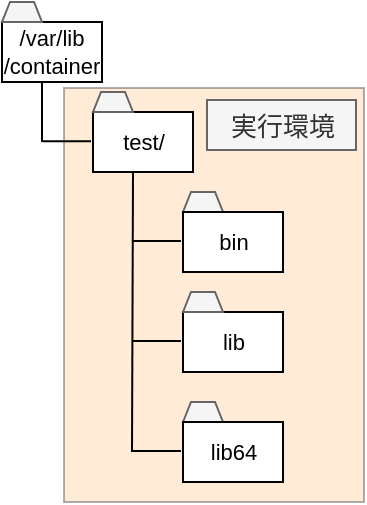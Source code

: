<mxfile version="12.5.5" type="github">
  <diagram id="laQQ3qd4uRu_aECLLki4" name="ページ1">
    <mxGraphModel dx="862" dy="401" grid="1" gridSize="10" guides="1" tooltips="1" connect="1" arrows="1" fold="1" page="1" pageScale="1" pageWidth="690" pageHeight="980" math="0" shadow="0">
      <root>
        <mxCell id="0"/>
        <mxCell id="1" parent="0"/>
        <mxCell id="qGNr-YGiCR4AfSr9Ev_0-1" value="" style="rounded=0;whiteSpace=wrap;html=1;fontFamily=Helvetica;fontSize=13;fillColor=#ffcc99;strokeColor=#36393d;opacity=40;" vertex="1" parent="1">
          <mxGeometry x="191" y="233" width="150" height="207" as="geometry"/>
        </mxCell>
        <mxCell id="qGNr-YGiCR4AfSr9Ev_0-2" value="" style="group;fontSize=11;" vertex="1" connectable="0" parent="1">
          <mxGeometry x="160" y="190" width="60" height="50" as="geometry"/>
        </mxCell>
        <mxCell id="qGNr-YGiCR4AfSr9Ev_0-3" value="" style="group;fontSize=11;" vertex="1" connectable="0" parent="qGNr-YGiCR4AfSr9Ev_0-2">
          <mxGeometry width="50" height="40" as="geometry"/>
        </mxCell>
        <mxCell id="qGNr-YGiCR4AfSr9Ev_0-4" value="/var/lib&lt;br&gt;/container" style="rounded=0;whiteSpace=wrap;html=1;fontFamily=Helvetica;fontSize=11;" vertex="1" parent="qGNr-YGiCR4AfSr9Ev_0-3">
          <mxGeometry y="10" width="50" height="30" as="geometry"/>
        </mxCell>
        <mxCell id="qGNr-YGiCR4AfSr9Ev_0-5" value="" style="shape=trapezoid;perimeter=trapezoidPerimeter;whiteSpace=wrap;html=1;fontFamily=メイリオ;fontSize=11;fillColor=#f5f5f5;strokeColor=#666666;fontColor=#333333;" vertex="1" parent="qGNr-YGiCR4AfSr9Ev_0-3">
          <mxGeometry width="20" height="10" as="geometry"/>
        </mxCell>
        <mxCell id="qGNr-YGiCR4AfSr9Ev_0-6" value="" style="endArrow=none;html=1;fontFamily=Helvetica;fontSize=11;entryX=0;entryY=0.5;entryDx=0;entryDy=0;" edge="1" parent="1">
          <mxGeometry width="50" height="50" relative="1" as="geometry">
            <mxPoint x="180.5" y="259.66" as="sourcePoint"/>
            <mxPoint x="204.5" y="259.66" as="targetPoint"/>
          </mxGeometry>
        </mxCell>
        <mxCell id="qGNr-YGiCR4AfSr9Ev_0-7" value="" style="group;fontSize=11;" vertex="1" connectable="0" parent="1">
          <mxGeometry x="205.5" y="235" width="60" height="50" as="geometry"/>
        </mxCell>
        <mxCell id="qGNr-YGiCR4AfSr9Ev_0-8" value="" style="group;fontSize=11;" vertex="1" connectable="0" parent="qGNr-YGiCR4AfSr9Ev_0-7">
          <mxGeometry width="50" height="40" as="geometry"/>
        </mxCell>
        <mxCell id="qGNr-YGiCR4AfSr9Ev_0-9" value="&lt;font style=&quot;font-size: 11px&quot;&gt;test/&lt;/font&gt;" style="rounded=0;whiteSpace=wrap;html=1;fontFamily=Helvetica;fontSize=11;" vertex="1" parent="qGNr-YGiCR4AfSr9Ev_0-8">
          <mxGeometry y="10" width="50" height="30" as="geometry"/>
        </mxCell>
        <mxCell id="qGNr-YGiCR4AfSr9Ev_0-10" value="" style="shape=trapezoid;perimeter=trapezoidPerimeter;whiteSpace=wrap;html=1;fontFamily=メイリオ;fontSize=11;fillColor=#f5f5f5;strokeColor=#666666;fontColor=#333333;" vertex="1" parent="qGNr-YGiCR4AfSr9Ev_0-8">
          <mxGeometry width="20" height="10" as="geometry"/>
        </mxCell>
        <mxCell id="qGNr-YGiCR4AfSr9Ev_0-11" value="" style="endArrow=none;html=1;fontFamily=Helvetica;fontSize=11;entryX=0.5;entryY=1;entryDx=0;entryDy=0;" edge="1" parent="1">
          <mxGeometry width="50" height="50" relative="1" as="geometry">
            <mxPoint x="180" y="260" as="sourcePoint"/>
            <mxPoint x="180" y="230" as="targetPoint"/>
          </mxGeometry>
        </mxCell>
        <mxCell id="qGNr-YGiCR4AfSr9Ev_0-12" value="" style="endArrow=none;html=1;fontFamily=Helvetica;fontSize=11;entryX=0.25;entryY=1;entryDx=0;entryDy=0;" edge="1" parent="1">
          <mxGeometry width="50" height="50" relative="1" as="geometry">
            <mxPoint x="225" y="415" as="sourcePoint"/>
            <mxPoint x="225.5" y="275" as="targetPoint"/>
          </mxGeometry>
        </mxCell>
        <mxCell id="qGNr-YGiCR4AfSr9Ev_0-13" value="" style="endArrow=none;html=1;fontFamily=Helvetica;fontSize=11;entryX=0;entryY=0.5;entryDx=0;entryDy=0;" edge="1" parent="1">
          <mxGeometry width="50" height="50" relative="1" as="geometry">
            <mxPoint x="225.5" y="309.5" as="sourcePoint"/>
            <mxPoint x="249.5" y="309.5" as="targetPoint"/>
          </mxGeometry>
        </mxCell>
        <mxCell id="qGNr-YGiCR4AfSr9Ev_0-14" value="" style="endArrow=none;html=1;fontFamily=Helvetica;fontSize=11;entryX=0;entryY=0.5;entryDx=0;entryDy=0;" edge="1" parent="1">
          <mxGeometry width="50" height="50" relative="1" as="geometry">
            <mxPoint x="225.5" y="359.5" as="sourcePoint"/>
            <mxPoint x="249.5" y="359.5" as="targetPoint"/>
          </mxGeometry>
        </mxCell>
        <mxCell id="qGNr-YGiCR4AfSr9Ev_0-15" value="" style="group;fontSize=11;" vertex="1" connectable="0" parent="1">
          <mxGeometry x="250.5" y="335" width="60" height="60" as="geometry"/>
        </mxCell>
        <mxCell id="qGNr-YGiCR4AfSr9Ev_0-16" value="" style="group;fontSize=11;" vertex="1" connectable="0" parent="qGNr-YGiCR4AfSr9Ev_0-15">
          <mxGeometry width="50" height="40" as="geometry"/>
        </mxCell>
        <mxCell id="qGNr-YGiCR4AfSr9Ev_0-17" value="&lt;font style=&quot;font-size: 11px;&quot;&gt;lib&lt;/font&gt;" style="rounded=0;whiteSpace=wrap;html=1;fontFamily=Helvetica;fontSize=11;" vertex="1" parent="qGNr-YGiCR4AfSr9Ev_0-16">
          <mxGeometry y="10" width="50" height="30" as="geometry"/>
        </mxCell>
        <mxCell id="qGNr-YGiCR4AfSr9Ev_0-18" value="" style="shape=trapezoid;perimeter=trapezoidPerimeter;whiteSpace=wrap;html=1;fontFamily=メイリオ;fontSize=11;fillColor=#f5f5f5;strokeColor=#666666;fontColor=#333333;" vertex="1" parent="qGNr-YGiCR4AfSr9Ev_0-16">
          <mxGeometry width="20" height="10" as="geometry"/>
        </mxCell>
        <mxCell id="qGNr-YGiCR4AfSr9Ev_0-19" value="" style="shape=trapezoid;perimeter=trapezoidPerimeter;whiteSpace=wrap;html=1;fontFamily=メイリオ;fontSize=11;fillColor=#f5f5f5;strokeColor=#666666;fontColor=#333333;" vertex="1" parent="1">
          <mxGeometry x="250.5" y="285" width="20" height="10" as="geometry"/>
        </mxCell>
        <mxCell id="qGNr-YGiCR4AfSr9Ev_0-20" value="&lt;font style=&quot;font-size: 11px&quot;&gt;bin&lt;/font&gt;" style="rounded=0;whiteSpace=wrap;html=1;fontFamily=Helvetica;fontSize=11;" vertex="1" parent="1">
          <mxGeometry x="250.5" y="295" width="50" height="30" as="geometry"/>
        </mxCell>
        <mxCell id="qGNr-YGiCR4AfSr9Ev_0-21" value="" style="shape=trapezoid;perimeter=trapezoidPerimeter;whiteSpace=wrap;html=1;fontFamily=メイリオ;fontSize=11;fillColor=#f5f5f5;strokeColor=#666666;fontColor=#333333;" vertex="1" parent="1">
          <mxGeometry x="250.5" y="390" width="20" height="10" as="geometry"/>
        </mxCell>
        <mxCell id="qGNr-YGiCR4AfSr9Ev_0-22" value="" style="endArrow=none;html=1;fontFamily=Helvetica;fontSize=11;entryX=0;entryY=0.5;entryDx=0;entryDy=0;" edge="1" parent="1">
          <mxGeometry width="50" height="50" relative="1" as="geometry">
            <mxPoint x="225.5" y="414.5" as="sourcePoint"/>
            <mxPoint x="249.5" y="414.5" as="targetPoint"/>
          </mxGeometry>
        </mxCell>
        <mxCell id="qGNr-YGiCR4AfSr9Ev_0-23" value="&lt;font style=&quot;font-size: 11px&quot;&gt;lib64&lt;/font&gt;" style="rounded=0;whiteSpace=wrap;html=1;fontFamily=Helvetica;fontSize=11;" vertex="1" parent="1">
          <mxGeometry x="250.5" y="400" width="50" height="30" as="geometry"/>
        </mxCell>
        <mxCell id="qGNr-YGiCR4AfSr9Ev_0-24" value="実行環境" style="rounded=0;whiteSpace=wrap;html=1;fillColor=#f5f5f5;strokeColor=#666666;fontColor=#333333;fontSize=13;" vertex="1" parent="1">
          <mxGeometry x="262.5" y="239" width="74.5" height="25" as="geometry"/>
        </mxCell>
      </root>
    </mxGraphModel>
  </diagram>
</mxfile>
